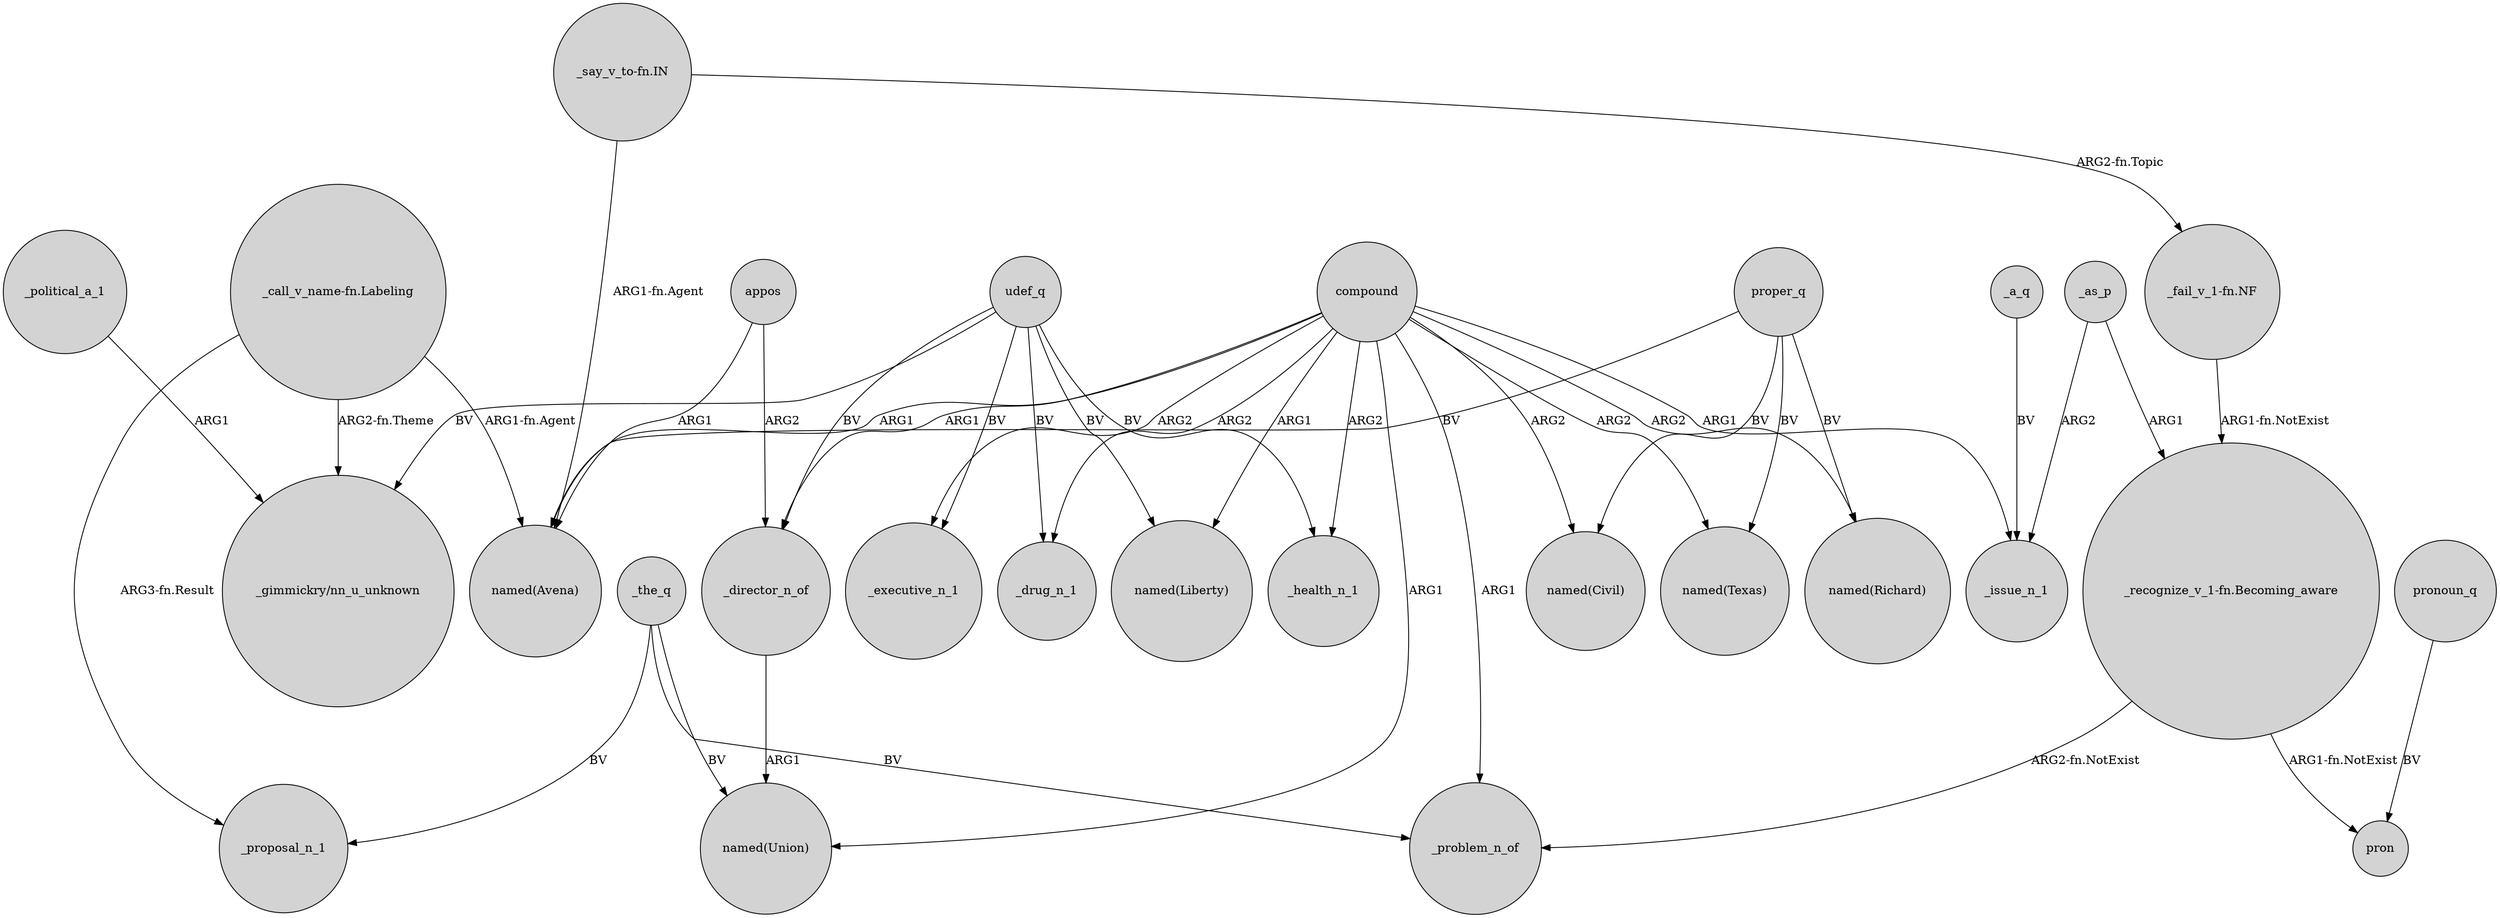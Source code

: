 digraph {
	node [shape=circle style=filled]
	"_recognize_v_1-fn.Becoming_aware" -> _problem_n_of [label="ARG2-fn.NotExist"]
	_the_q -> _proposal_n_1 [label=BV]
	udef_q -> _executive_n_1 [label=BV]
	"_say_v_to-fn.IN" -> "_fail_v_1-fn.NF" [label="ARG2-fn.Topic"]
	"_recognize_v_1-fn.Becoming_aware" -> pron [label="ARG1-fn.NotExist"]
	compound -> "named(Richard)" [label=ARG2]
	_the_q -> _problem_n_of [label=BV]
	_a_q -> _issue_n_1 [label=BV]
	_director_n_of -> "named(Union)" [label=ARG1]
	proper_q -> "named(Civil)" [label=BV]
	"_say_v_to-fn.IN" -> "named(Avena)" [label="ARG1-fn.Agent"]
	_as_p -> _issue_n_1 [label=ARG2]
	udef_q -> _drug_n_1 [label=BV]
	_the_q -> "named(Union)" [label=BV]
	appos -> "named(Avena)" [label=ARG1]
	compound -> "named(Liberty)" [label=ARG1]
	"_fail_v_1-fn.NF" -> "_recognize_v_1-fn.Becoming_aware" [label="ARG1-fn.NotExist"]
	proper_q -> "named(Texas)" [label=BV]
	pronoun_q -> pron [label=BV]
	proper_q -> "named(Richard)" [label=BV]
	"_call_v_name-fn.Labeling" -> _proposal_n_1 [label="ARG3-fn.Result"]
	compound -> "named(Civil)" [label=ARG2]
	compound -> "named(Union)" [label=ARG1]
	compound -> _problem_n_of [label=ARG1]
	"_call_v_name-fn.Labeling" -> "_gimmickry/nn_u_unknown" [label="ARG2-fn.Theme"]
	compound -> _health_n_1 [label=ARG2]
	udef_q -> "named(Liberty)" [label=BV]
	udef_q -> _health_n_1 [label=BV]
	compound -> _drug_n_1 [label=ARG2]
	_political_a_1 -> "_gimmickry/nn_u_unknown" [label=ARG1]
	compound -> _issue_n_1 [label=ARG1]
	_as_p -> "_recognize_v_1-fn.Becoming_aware" [label=ARG1]
	"_call_v_name-fn.Labeling" -> "named(Avena)" [label="ARG1-fn.Agent"]
	compound -> "named(Texas)" [label=ARG2]
	udef_q -> "_gimmickry/nn_u_unknown" [label=BV]
	proper_q -> "named(Avena)" [label=BV]
	compound -> "named(Avena)" [label=ARG1]
	compound -> _director_n_of [label=ARG1]
	compound -> _executive_n_1 [label=ARG2]
	appos -> _director_n_of [label=ARG2]
	udef_q -> _director_n_of [label=BV]
}
